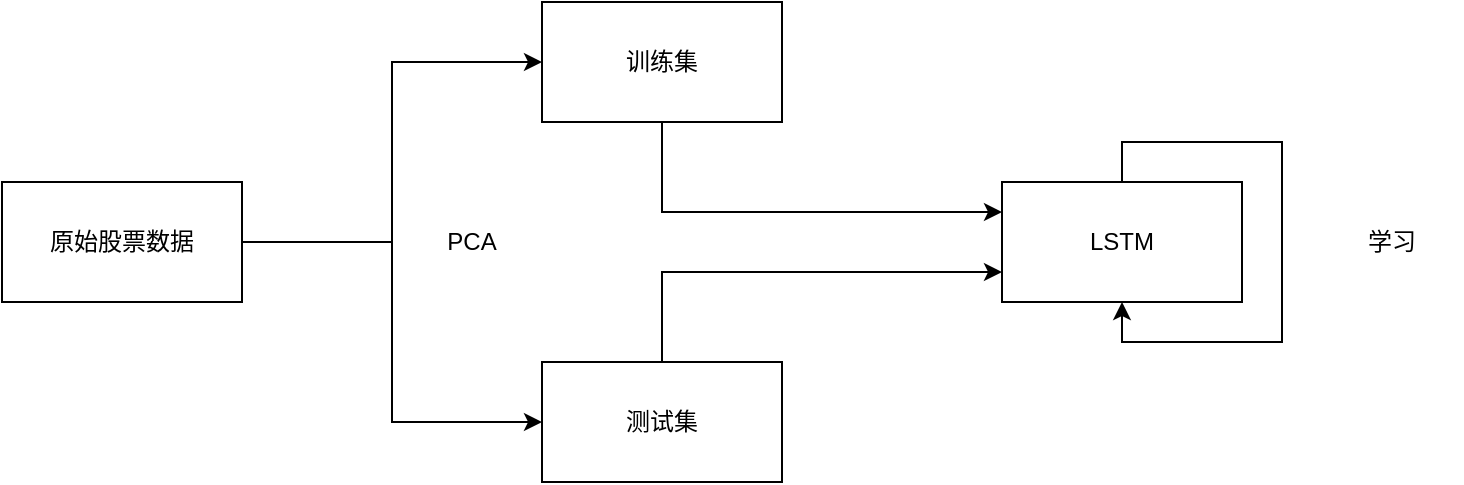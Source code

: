 <mxfile version="14.1.3" type="device"><diagram id="PadXfonwImZPCVwQZdmx" name="Page-1"><mxGraphModel dx="1038" dy="548" grid="1" gridSize="10" guides="1" tooltips="1" connect="1" arrows="1" fold="1" page="1" pageScale="1" pageWidth="1169" pageHeight="1654" math="0" shadow="0"><root><mxCell id="0"/><mxCell id="1" parent="0"/><mxCell id="BBOZ1LNHvPqwYEY1Nexa-5" style="edgeStyle=orthogonalEdgeStyle;rounded=0;orthogonalLoop=1;jettySize=auto;html=1;exitX=0.5;exitY=1;exitDx=0;exitDy=0;entryX=0;entryY=0.25;entryDx=0;entryDy=0;" edge="1" parent="1" source="BBOZ1LNHvPqwYEY1Nexa-1" target="BBOZ1LNHvPqwYEY1Nexa-2"><mxGeometry relative="1" as="geometry"/></mxCell><mxCell id="BBOZ1LNHvPqwYEY1Nexa-1" value="训练集" style="rounded=0;whiteSpace=wrap;html=1;" vertex="1" parent="1"><mxGeometry x="370" y="160" width="120" height="60" as="geometry"/></mxCell><mxCell id="BBOZ1LNHvPqwYEY1Nexa-2" value="LSTM" style="rounded=0;whiteSpace=wrap;html=1;" vertex="1" parent="1"><mxGeometry x="600" y="250" width="120" height="60" as="geometry"/></mxCell><mxCell id="BBOZ1LNHvPqwYEY1Nexa-6" style="edgeStyle=orthogonalEdgeStyle;rounded=0;orthogonalLoop=1;jettySize=auto;html=1;exitX=0.5;exitY=0;exitDx=0;exitDy=0;entryX=0;entryY=0.75;entryDx=0;entryDy=0;" edge="1" parent="1" source="BBOZ1LNHvPqwYEY1Nexa-4" target="BBOZ1LNHvPqwYEY1Nexa-2"><mxGeometry relative="1" as="geometry"/></mxCell><mxCell id="BBOZ1LNHvPqwYEY1Nexa-4" value="测试集" style="rounded=0;whiteSpace=wrap;html=1;" vertex="1" parent="1"><mxGeometry x="370" y="340" width="120" height="60" as="geometry"/></mxCell><mxCell id="BBOZ1LNHvPqwYEY1Nexa-8" style="edgeStyle=orthogonalEdgeStyle;rounded=0;orthogonalLoop=1;jettySize=auto;html=1;exitX=0.5;exitY=0;exitDx=0;exitDy=0;entryX=0.5;entryY=1;entryDx=0;entryDy=0;" edge="1" parent="1" source="BBOZ1LNHvPqwYEY1Nexa-2" target="BBOZ1LNHvPqwYEY1Nexa-2"><mxGeometry relative="1" as="geometry"/></mxCell><mxCell id="BBOZ1LNHvPqwYEY1Nexa-9" value="学习" style="rounded=0;whiteSpace=wrap;html=1;strokeColor=none;" vertex="1" parent="1"><mxGeometry x="760" y="260" width="70" height="40" as="geometry"/></mxCell><mxCell id="BBOZ1LNHvPqwYEY1Nexa-13" style="edgeStyle=orthogonalEdgeStyle;rounded=0;orthogonalLoop=1;jettySize=auto;html=1;exitX=1;exitY=0.5;exitDx=0;exitDy=0;entryX=0;entryY=0.5;entryDx=0;entryDy=0;" edge="1" parent="1" source="BBOZ1LNHvPqwYEY1Nexa-10" target="BBOZ1LNHvPqwYEY1Nexa-1"><mxGeometry relative="1" as="geometry"/></mxCell><mxCell id="BBOZ1LNHvPqwYEY1Nexa-14" style="edgeStyle=orthogonalEdgeStyle;rounded=0;orthogonalLoop=1;jettySize=auto;html=1;exitX=1;exitY=0.5;exitDx=0;exitDy=0;entryX=0;entryY=0.5;entryDx=0;entryDy=0;" edge="1" parent="1" source="BBOZ1LNHvPqwYEY1Nexa-10" target="BBOZ1LNHvPqwYEY1Nexa-4"><mxGeometry relative="1" as="geometry"/></mxCell><mxCell id="BBOZ1LNHvPqwYEY1Nexa-10" value="原始股票数据" style="rounded=0;whiteSpace=wrap;html=1;" vertex="1" parent="1"><mxGeometry x="100" y="250" width="120" height="60" as="geometry"/></mxCell><mxCell id="BBOZ1LNHvPqwYEY1Nexa-12" value="PCA" style="rounded=0;whiteSpace=wrap;html=1;strokeColor=none;" vertex="1" parent="1"><mxGeometry x="300" y="270" width="70" height="20" as="geometry"/></mxCell></root></mxGraphModel></diagram></mxfile>